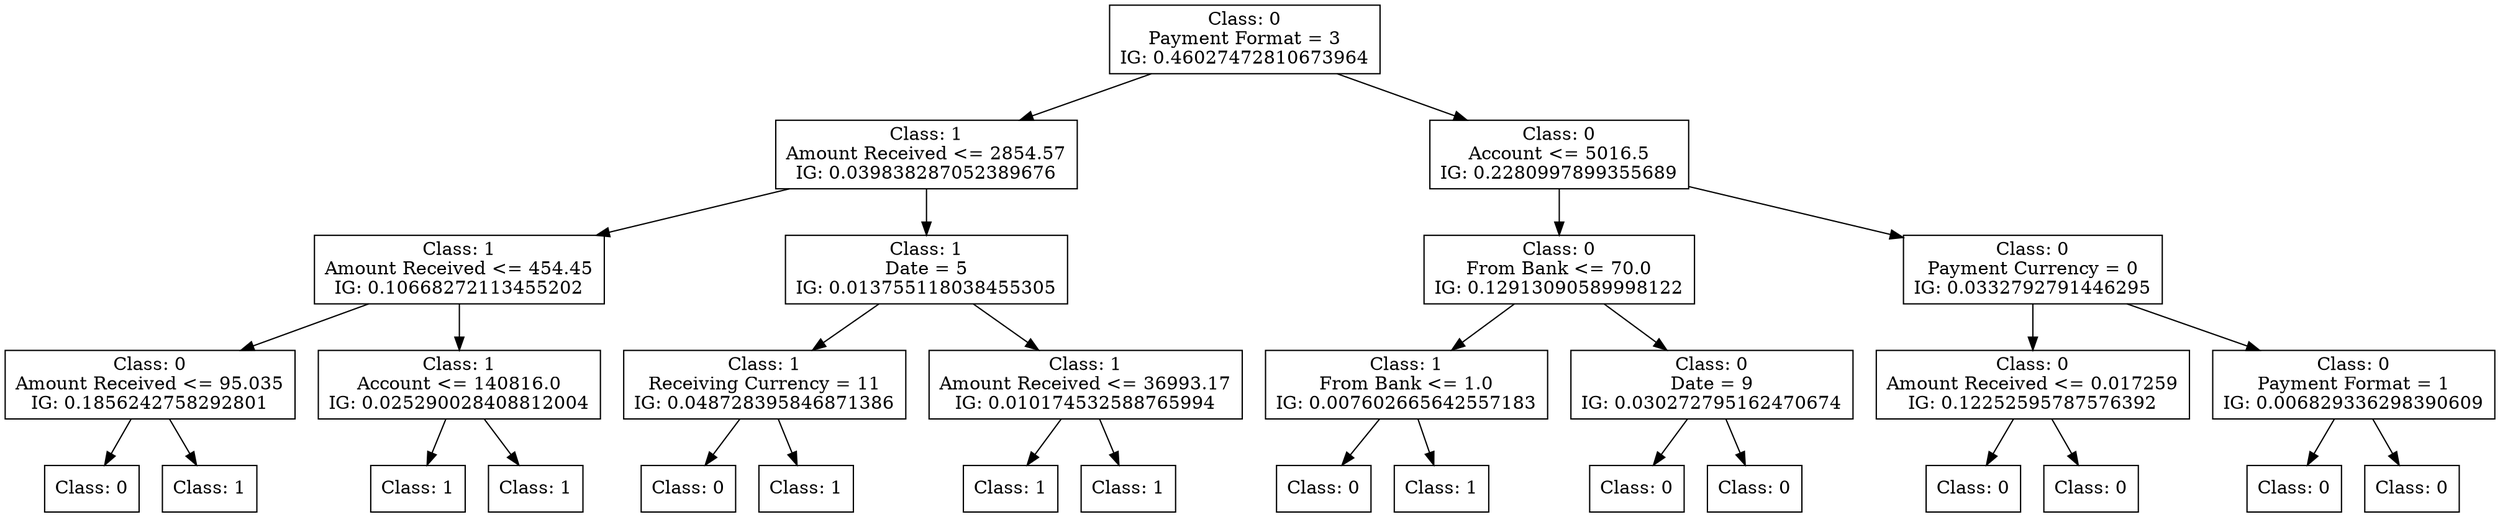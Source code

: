 digraph DecisionTree {
	rankdir=TD;
	node [shape=box];
	2436260757904 [label="Class: 0
Payment Format = 3
IG: 0.46027472810673964"];
	2428917577712 [label="Class: 1
Amount Received <= 2854.57
IG: 0.039838287052389676"];
	2436260757904 -> 2428917577712;
	2428917576608 [label="Class: 1
Amount Received <= 454.45
IG: 0.10668272113455202"];
	2428917577712 -> 2428917576608;
	2428917572240 [label="Class: 0
Amount Received <= 95.035
IG: 0.1856242758292801"];
	2428917576608 -> 2428917572240;
	2428917575072 [label="Class: 0
"];
	2428917572240 -> 2428917575072;
	2428917575600 [label="Class: 1
"];
	2428917572240 -> 2428917575600;
	2428917578432 [label="Class: 1
Account <= 140816.0
IG: 0.025290028408812004"];
	2428917576608 -> 2428917578432;
	2428917572768 [label="Class: 1
"];
	2428917578432 -> 2428917572768;
	2428917572576 [label="Class: 1
"];
	2428917578432 -> 2428917572576;
	2428917576704 [label="Class: 1
Date = 5
IG: 0.013755118038455305"];
	2428917577712 -> 2428917576704;
	2428917566192 [label="Class: 1
Receiving Currency = 11
IG: 0.048728395846871386"];
	2428917576704 -> 2428917566192;
	2428917576944 [label="Class: 0
"];
	2428917566192 -> 2428917576944;
	2428917573680 [label="Class: 1
"];
	2428917566192 -> 2428917573680;
	2428917574304 [label="Class: 1
Amount Received <= 36993.17
IG: 0.010174532588765994"];
	2428917576704 -> 2428917574304;
	2428917578960 [label="Class: 1
"];
	2428917574304 -> 2428917578960;
	2428917579680 [label="Class: 1
"];
	2428917574304 -> 2428917579680;
	2428917576272 [label="Class: 0
Account <= 5016.5
IG: 0.2280997899355689"];
	2436260757904 -> 2428917576272;
	2428917577616 [label="Class: 0
From Bank <= 70.0
IG: 0.12913090589998122"];
	2428917576272 -> 2428917577616;
	2428917577184 [label="Class: 1
From Bank <= 1.0
IG: 0.007602665642557183"];
	2428917577616 -> 2428917577184;
	2428917576464 [label="Class: 0
"];
	2428917577184 -> 2428917576464;
	2428917563696 [label="Class: 1
"];
	2428917577184 -> 2428917563696;
	2428917571232 [label="Class: 0
Date = 9
IG: 0.030272795162470674"];
	2428917577616 -> 2428917571232;
	2428917575888 [label="Class: 0
"];
	2428917571232 -> 2428917575888;
	2428917573920 [label="Class: 0
"];
	2428917571232 -> 2428917573920;
	2428917571424 [label="Class: 0
Payment Currency = 0
IG: 0.0332792791446295"];
	2428917576272 -> 2428917571424;
	2428917573008 [label="Class: 0
Amount Received <= 0.017259
IG: 0.12252595787576392"];
	2428917571424 -> 2428917573008;
	2428917576176 [label="Class: 0
"];
	2428917573008 -> 2428917576176;
	2428917579488 [label="Class: 0
"];
	2428917573008 -> 2428917579488;
	2428917566432 [label="Class: 0
Payment Format = 1
IG: 0.006829336298390609"];
	2428917571424 -> 2428917566432;
	2436260764192 [label="Class: 0
"];
	2428917566432 -> 2436260764192;
	2436260765632 [label="Class: 0
"];
	2428917566432 -> 2436260765632;
}
